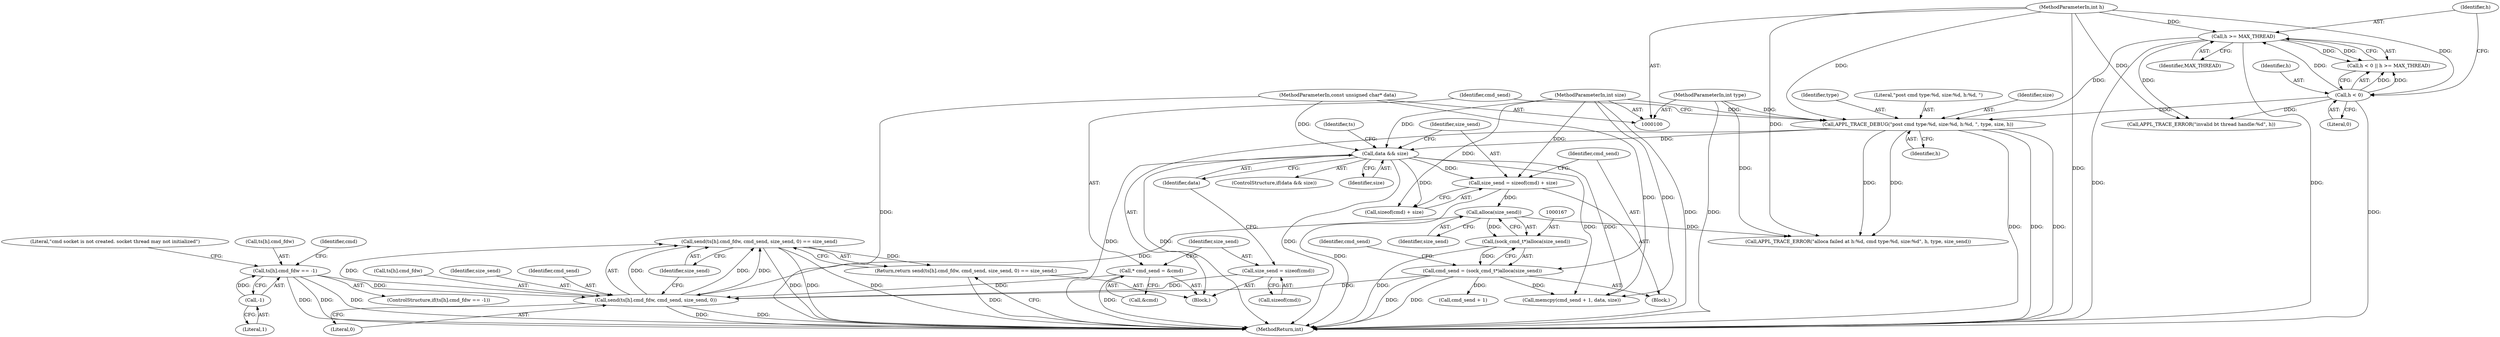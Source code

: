digraph "0_Android_472271b153c5dc53c28beac55480a8d8434b2d5c_39@API" {
"1000193" [label="(Call,send(ts[h].cmd_fdw, cmd_send, size_send, 0) == size_send)"];
"1000194" [label="(Call,send(ts[h].cmd_fdw, cmd_send, size_send, 0))"];
"1000122" [label="(Call,ts[h].cmd_fdw == -1)"];
"1000128" [label="(Call,-1)"];
"1000144" [label="(Call,* cmd_send = &cmd)"];
"1000164" [label="(Call,cmd_send = (sock_cmd_t*)alloca(size_send))"];
"1000166" [label="(Call,(sock_cmd_t*)alloca(size_send))"];
"1000168" [label="(Call,alloca(size_send))"];
"1000158" [label="(Call,size_send = sizeof(cmd) + size)"];
"1000154" [label="(Call,data && size)"];
"1000103" [label="(MethodParameterIn,const unsigned char* data)"];
"1000138" [label="(Call,APPL_TRACE_DEBUG(\"post cmd type:%d, size:%d, h:%d, \", type, size, h))"];
"1000102" [label="(MethodParameterIn,int type)"];
"1000104" [label="(MethodParameterIn,int size)"];
"1000112" [label="(Call,h >= MAX_THREAD)"];
"1000109" [label="(Call,h < 0)"];
"1000101" [label="(MethodParameterIn,int h)"];
"1000149" [label="(Call,size_send = sizeof(cmd))"];
"1000192" [label="(Return,return send(ts[h].cmd_fdw, cmd_send, size_send, 0) == size_send;)"];
"1000123" [label="(Call,ts[h].cmd_fdw)"];
"1000113" [label="(Identifier,h)"];
"1000146" [label="(Call,&cmd)"];
"1000203" [label="(Identifier,size_send)"];
"1000192" [label="(Return,return send(ts[h].cmd_fdw, cmd_send, size_send, 0) == size_send;)"];
"1000145" [label="(Identifier,cmd_send)"];
"1000185" [label="(Call,APPL_TRACE_ERROR(\"alloca failed at h:%d, cmd type:%d, size:%d\", h, type, size_send))"];
"1000165" [label="(Identifier,cmd_send)"];
"1000142" [label="(Identifier,h)"];
"1000140" [label="(Identifier,type)"];
"1000193" [label="(Call,send(ts[h].cmd_fdw, cmd_send, size_send, 0) == size_send)"];
"1000137" [label="(Identifier,cmd)"];
"1000150" [label="(Identifier,size_send)"];
"1000122" [label="(Call,ts[h].cmd_fdw == -1)"];
"1000155" [label="(Identifier,data)"];
"1000164" [label="(Call,cmd_send = (sock_cmd_t*)alloca(size_send))"];
"1000197" [label="(Identifier,ts)"];
"1000168" [label="(Call,alloca(size_send))"];
"1000204" [label="(MethodReturn,int)"];
"1000144" [label="(Call,* cmd_send = &cmd)"];
"1000177" [label="(Call,memcpy(cmd_send + 1, data, size))"];
"1000166" [label="(Call,(sock_cmd_t*)alloca(size_send))"];
"1000114" [label="(Identifier,MAX_THREAD)"];
"1000116" [label="(Call,APPL_TRACE_ERROR(\"invalid bt thread handle:%d\", h))"];
"1000194" [label="(Call,send(ts[h].cmd_fdw, cmd_send, size_send, 0))"];
"1000159" [label="(Identifier,size_send)"];
"1000138" [label="(Call,APPL_TRACE_DEBUG(\"post cmd type:%d, size:%d, h:%d, \", type, size, h))"];
"1000132" [label="(Literal,\"cmd socket is not created. socket thread may not initialized\")"];
"1000111" [label="(Literal,0)"];
"1000195" [label="(Call,ts[h].cmd_fdw)"];
"1000108" [label="(Call,h < 0 || h >= MAX_THREAD)"];
"1000178" [label="(Call,cmd_send + 1)"];
"1000157" [label="(Block,)"];
"1000128" [label="(Call,-1)"];
"1000109" [label="(Call,h < 0)"];
"1000158" [label="(Call,size_send = sizeof(cmd) + size)"];
"1000139" [label="(Literal,\"post cmd type:%d, size:%d, h:%d, \")"];
"1000106" [label="(Block,)"];
"1000112" [label="(Call,h >= MAX_THREAD)"];
"1000169" [label="(Identifier,size_send)"];
"1000153" [label="(ControlStructure,if(data && size))"];
"1000171" [label="(Identifier,cmd_send)"];
"1000103" [label="(MethodParameterIn,const unsigned char* data)"];
"1000102" [label="(MethodParameterIn,int type)"];
"1000101" [label="(MethodParameterIn,int h)"];
"1000156" [label="(Identifier,size)"];
"1000149" [label="(Call,size_send = sizeof(cmd))"];
"1000151" [label="(Call,sizeof(cmd))"];
"1000110" [label="(Identifier,h)"];
"1000141" [label="(Identifier,size)"];
"1000202" [label="(Literal,0)"];
"1000201" [label="(Identifier,size_send)"];
"1000129" [label="(Literal,1)"];
"1000160" [label="(Call,sizeof(cmd) + size)"];
"1000121" [label="(ControlStructure,if(ts[h].cmd_fdw == -1))"];
"1000200" [label="(Identifier,cmd_send)"];
"1000154" [label="(Call,data && size)"];
"1000104" [label="(MethodParameterIn,int size)"];
"1000193" -> "1000192"  [label="AST: "];
"1000193" -> "1000203"  [label="CFG: "];
"1000194" -> "1000193"  [label="AST: "];
"1000203" -> "1000193"  [label="AST: "];
"1000192" -> "1000193"  [label="CFG: "];
"1000193" -> "1000204"  [label="DDG: "];
"1000193" -> "1000204"  [label="DDG: "];
"1000193" -> "1000204"  [label="DDG: "];
"1000193" -> "1000192"  [label="DDG: "];
"1000194" -> "1000193"  [label="DDG: "];
"1000194" -> "1000193"  [label="DDG: "];
"1000194" -> "1000193"  [label="DDG: "];
"1000194" -> "1000193"  [label="DDG: "];
"1000194" -> "1000202"  [label="CFG: "];
"1000195" -> "1000194"  [label="AST: "];
"1000200" -> "1000194"  [label="AST: "];
"1000201" -> "1000194"  [label="AST: "];
"1000202" -> "1000194"  [label="AST: "];
"1000203" -> "1000194"  [label="CFG: "];
"1000194" -> "1000204"  [label="DDG: "];
"1000194" -> "1000204"  [label="DDG: "];
"1000122" -> "1000194"  [label="DDG: "];
"1000144" -> "1000194"  [label="DDG: "];
"1000164" -> "1000194"  [label="DDG: "];
"1000168" -> "1000194"  [label="DDG: "];
"1000149" -> "1000194"  [label="DDG: "];
"1000122" -> "1000121"  [label="AST: "];
"1000122" -> "1000128"  [label="CFG: "];
"1000123" -> "1000122"  [label="AST: "];
"1000128" -> "1000122"  [label="AST: "];
"1000132" -> "1000122"  [label="CFG: "];
"1000137" -> "1000122"  [label="CFG: "];
"1000122" -> "1000204"  [label="DDG: "];
"1000122" -> "1000204"  [label="DDG: "];
"1000122" -> "1000204"  [label="DDG: "];
"1000128" -> "1000122"  [label="DDG: "];
"1000128" -> "1000129"  [label="CFG: "];
"1000129" -> "1000128"  [label="AST: "];
"1000144" -> "1000106"  [label="AST: "];
"1000144" -> "1000146"  [label="CFG: "];
"1000145" -> "1000144"  [label="AST: "];
"1000146" -> "1000144"  [label="AST: "];
"1000150" -> "1000144"  [label="CFG: "];
"1000144" -> "1000204"  [label="DDG: "];
"1000164" -> "1000157"  [label="AST: "];
"1000164" -> "1000166"  [label="CFG: "];
"1000165" -> "1000164"  [label="AST: "];
"1000166" -> "1000164"  [label="AST: "];
"1000171" -> "1000164"  [label="CFG: "];
"1000164" -> "1000204"  [label="DDG: "];
"1000164" -> "1000204"  [label="DDG: "];
"1000166" -> "1000164"  [label="DDG: "];
"1000164" -> "1000177"  [label="DDG: "];
"1000164" -> "1000178"  [label="DDG: "];
"1000166" -> "1000168"  [label="CFG: "];
"1000167" -> "1000166"  [label="AST: "];
"1000168" -> "1000166"  [label="AST: "];
"1000166" -> "1000204"  [label="DDG: "];
"1000168" -> "1000166"  [label="DDG: "];
"1000168" -> "1000169"  [label="CFG: "];
"1000169" -> "1000168"  [label="AST: "];
"1000158" -> "1000168"  [label="DDG: "];
"1000168" -> "1000185"  [label="DDG: "];
"1000158" -> "1000157"  [label="AST: "];
"1000158" -> "1000160"  [label="CFG: "];
"1000159" -> "1000158"  [label="AST: "];
"1000160" -> "1000158"  [label="AST: "];
"1000165" -> "1000158"  [label="CFG: "];
"1000158" -> "1000204"  [label="DDG: "];
"1000154" -> "1000158"  [label="DDG: "];
"1000104" -> "1000158"  [label="DDG: "];
"1000154" -> "1000153"  [label="AST: "];
"1000154" -> "1000155"  [label="CFG: "];
"1000154" -> "1000156"  [label="CFG: "];
"1000155" -> "1000154"  [label="AST: "];
"1000156" -> "1000154"  [label="AST: "];
"1000159" -> "1000154"  [label="CFG: "];
"1000197" -> "1000154"  [label="CFG: "];
"1000154" -> "1000204"  [label="DDG: "];
"1000154" -> "1000204"  [label="DDG: "];
"1000154" -> "1000204"  [label="DDG: "];
"1000103" -> "1000154"  [label="DDG: "];
"1000138" -> "1000154"  [label="DDG: "];
"1000104" -> "1000154"  [label="DDG: "];
"1000154" -> "1000160"  [label="DDG: "];
"1000154" -> "1000177"  [label="DDG: "];
"1000154" -> "1000177"  [label="DDG: "];
"1000103" -> "1000100"  [label="AST: "];
"1000103" -> "1000204"  [label="DDG: "];
"1000103" -> "1000177"  [label="DDG: "];
"1000138" -> "1000106"  [label="AST: "];
"1000138" -> "1000142"  [label="CFG: "];
"1000139" -> "1000138"  [label="AST: "];
"1000140" -> "1000138"  [label="AST: "];
"1000141" -> "1000138"  [label="AST: "];
"1000142" -> "1000138"  [label="AST: "];
"1000145" -> "1000138"  [label="CFG: "];
"1000138" -> "1000204"  [label="DDG: "];
"1000138" -> "1000204"  [label="DDG: "];
"1000138" -> "1000204"  [label="DDG: "];
"1000102" -> "1000138"  [label="DDG: "];
"1000104" -> "1000138"  [label="DDG: "];
"1000112" -> "1000138"  [label="DDG: "];
"1000109" -> "1000138"  [label="DDG: "];
"1000101" -> "1000138"  [label="DDG: "];
"1000138" -> "1000185"  [label="DDG: "];
"1000138" -> "1000185"  [label="DDG: "];
"1000102" -> "1000100"  [label="AST: "];
"1000102" -> "1000204"  [label="DDG: "];
"1000102" -> "1000185"  [label="DDG: "];
"1000104" -> "1000100"  [label="AST: "];
"1000104" -> "1000204"  [label="DDG: "];
"1000104" -> "1000160"  [label="DDG: "];
"1000104" -> "1000177"  [label="DDG: "];
"1000112" -> "1000108"  [label="AST: "];
"1000112" -> "1000114"  [label="CFG: "];
"1000113" -> "1000112"  [label="AST: "];
"1000114" -> "1000112"  [label="AST: "];
"1000108" -> "1000112"  [label="CFG: "];
"1000112" -> "1000204"  [label="DDG: "];
"1000112" -> "1000204"  [label="DDG: "];
"1000112" -> "1000108"  [label="DDG: "];
"1000112" -> "1000108"  [label="DDG: "];
"1000109" -> "1000112"  [label="DDG: "];
"1000101" -> "1000112"  [label="DDG: "];
"1000112" -> "1000116"  [label="DDG: "];
"1000109" -> "1000108"  [label="AST: "];
"1000109" -> "1000111"  [label="CFG: "];
"1000110" -> "1000109"  [label="AST: "];
"1000111" -> "1000109"  [label="AST: "];
"1000113" -> "1000109"  [label="CFG: "];
"1000108" -> "1000109"  [label="CFG: "];
"1000109" -> "1000204"  [label="DDG: "];
"1000109" -> "1000108"  [label="DDG: "];
"1000109" -> "1000108"  [label="DDG: "];
"1000101" -> "1000109"  [label="DDG: "];
"1000109" -> "1000116"  [label="DDG: "];
"1000101" -> "1000100"  [label="AST: "];
"1000101" -> "1000204"  [label="DDG: "];
"1000101" -> "1000116"  [label="DDG: "];
"1000101" -> "1000185"  [label="DDG: "];
"1000149" -> "1000106"  [label="AST: "];
"1000149" -> "1000151"  [label="CFG: "];
"1000150" -> "1000149"  [label="AST: "];
"1000151" -> "1000149"  [label="AST: "];
"1000155" -> "1000149"  [label="CFG: "];
"1000192" -> "1000106"  [label="AST: "];
"1000204" -> "1000192"  [label="CFG: "];
"1000192" -> "1000204"  [label="DDG: "];
}
